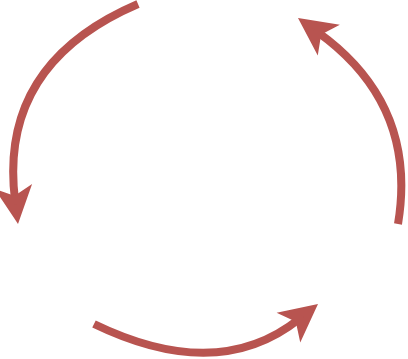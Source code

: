 <mxfile version="20.5.3" type="device"><diagram id="Hgp3G3b1TpP2AD5yUzxC" name="Page-1"><mxGraphModel dx="1315" dy="713" grid="1" gridSize="10" guides="1" tooltips="1" connect="1" arrows="1" fold="1" page="1" pageScale="1" pageWidth="850" pageHeight="1100" math="0" shadow="0"><root><mxCell id="0"/><mxCell id="1" parent="0"/><mxCell id="xklpddDWoJrL6yckXLld-6" value="" style="endArrow=classic;html=1;strokeColor=#b85450;strokeWidth=4;curved=1;entryX=1;entryY=0.588;entryDx=0;entryDy=0;entryPerimeter=0;exitX=0.5;exitY=0;exitDx=0;exitDy=0;fontColor=#5C5C5C;fillColor=#f8cecc;" parent="1" edge="1"><mxGeometry width="50" height="50" relative="1" as="geometry"><mxPoint x="510" y="480" as="sourcePoint"/><mxPoint x="460" y="377.04" as="targetPoint"/><Array as="points"><mxPoint x="520" y="420"/></Array></mxGeometry></mxCell><mxCell id="xklpddDWoJrL6yckXLld-7" value="" style="endArrow=classic;html=1;strokeColor=#b85450;strokeWidth=4;curved=1;exitX=0;exitY=0.5;exitDx=0;exitDy=0;entryX=0.5;entryY=0;entryDx=0;entryDy=0;fontColor=#5C5C5C;fillColor=#f8cecc;" parent="1" edge="1"><mxGeometry width="50" height="50" relative="1" as="geometry"><mxPoint x="380" y="370" as="sourcePoint"/><mxPoint x="320" y="480" as="targetPoint"/><Array as="points"><mxPoint x="310" y="400"/></Array></mxGeometry></mxCell><mxCell id="xklpddDWoJrL6yckXLld-8" value="" style="endArrow=classic;html=1;strokeColor=#b85450;strokeWidth=4;curved=1;exitX=0.975;exitY=0.625;exitDx=0;exitDy=0;entryX=0;entryY=0.5;entryDx=0;entryDy=0;exitPerimeter=0;fontColor=#5C5C5C;fillColor=#f8cecc;" parent="1" edge="1"><mxGeometry width="50" height="50" relative="1" as="geometry"><mxPoint x="358" y="530" as="sourcePoint"/><mxPoint x="470" y="520" as="targetPoint"/><Array as="points"><mxPoint x="420" y="560"/></Array></mxGeometry></mxCell></root></mxGraphModel></diagram></mxfile>